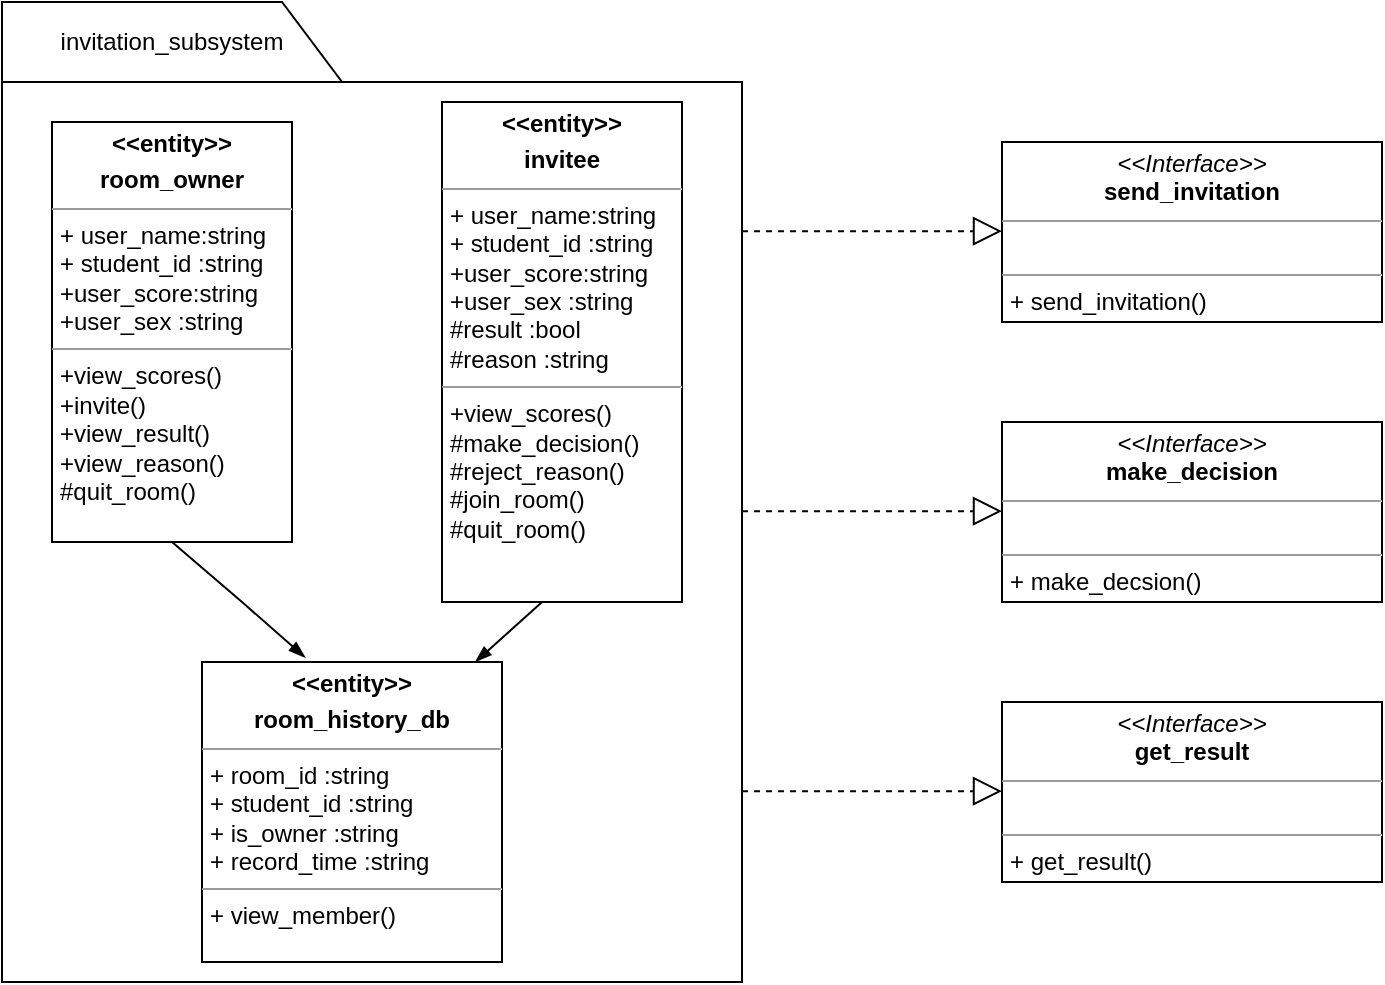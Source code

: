 <mxfile version="18.0.3" type="device"><diagram id="uPnGKeG-4dCBedpBRwzO" name="Page-1"><mxGraphModel dx="1108" dy="755" grid="1" gridSize="10" guides="1" tooltips="1" connect="1" arrows="1" fold="1" page="1" pageScale="1" pageWidth="827" pageHeight="1169" math="0" shadow="0"><root><mxCell id="0"/><mxCell id="1" parent="0"/><mxCell id="Yyf7HNXZhuHKcv8DJGAP-1" value="" style="verticalLabelPosition=bottom;verticalAlign=top;html=1;shape=mxgraph.basic.rect;fillColor2=none;strokeWidth=1;size=20;indent=5;" vertex="1" parent="1"><mxGeometry x="110" y="440" width="370" height="450" as="geometry"/></mxCell><mxCell id="Yyf7HNXZhuHKcv8DJGAP-3" value="invitation_subsystem" style="shape=manualInput;whiteSpace=wrap;html=1;rotation=90;verticalAlign=middle;horizontal=0;" vertex="1" parent="1"><mxGeometry x="175" y="335" width="40" height="170" as="geometry"/></mxCell><mxCell id="Yyf7HNXZhuHKcv8DJGAP-4" value="&lt;p style=&quot;margin:0px;margin-top:4px;text-align:center;&quot;&gt;&lt;b&gt;&amp;lt;&amp;lt;entity&amp;gt;&amp;gt;&lt;/b&gt;&lt;/p&gt;&lt;p style=&quot;margin:0px;margin-top:4px;text-align:center;&quot;&gt;&lt;b&gt;room_history_db&lt;/b&gt;&lt;/p&gt;&lt;hr size=&quot;1&quot;&gt;&lt;p style=&quot;margin:0px;margin-left:4px;&quot;&gt;+ room_id :string&lt;/p&gt;&lt;p style=&quot;margin:0px;margin-left:4px;&quot;&gt;+ student_id :string&lt;/p&gt;&lt;p style=&quot;margin:0px;margin-left:4px;&quot;&gt;&lt;span style=&quot;background-color: initial;&quot;&gt;+ is_owner :string&lt;/span&gt;&lt;/p&gt;&lt;p style=&quot;margin:0px;margin-left:4px;&quot;&gt;+ record_time :string&lt;/p&gt;&lt;hr size=&quot;1&quot;&gt;&lt;p style=&quot;margin:0px;margin-left:4px;&quot;&gt;+ view_member()&lt;/p&gt;" style="verticalAlign=top;align=left;overflow=fill;fontSize=12;fontFamily=Helvetica;html=1;" vertex="1" parent="1"><mxGeometry x="210" y="730" width="150" height="150" as="geometry"/></mxCell><mxCell id="Yyf7HNXZhuHKcv8DJGAP-5" value="&lt;p style=&quot;margin:0px;margin-top:4px;text-align:center;&quot;&gt;&lt;b&gt;&amp;lt;&amp;lt;entity&amp;gt;&amp;gt;&lt;/b&gt;&lt;/p&gt;&lt;p style=&quot;margin:0px;margin-top:4px;text-align:center;&quot;&gt;&lt;b&gt;room_owner&lt;/b&gt;&lt;/p&gt;&lt;hr size=&quot;1&quot;&gt;&lt;p style=&quot;margin:0px;margin-left:4px;&quot;&gt;+ user_name:string&amp;nbsp;&lt;/p&gt;&lt;p style=&quot;margin:0px;margin-left:4px;&quot;&gt;+ student_id :string&lt;/p&gt;&lt;p style=&quot;margin:0px;margin-left:4px;&quot;&gt;+user_score:string&lt;/p&gt;&lt;p style=&quot;margin:0px;margin-left:4px;&quot;&gt;+user_sex :string&lt;/p&gt;&lt;hr size=&quot;1&quot;&gt;&lt;p style=&quot;margin:0px;margin-left:4px;&quot;&gt;+view_scores()&lt;/p&gt;&lt;p style=&quot;margin:0px;margin-left:4px;&quot;&gt;+invite()&lt;/p&gt;&lt;p style=&quot;margin:0px;margin-left:4px;&quot;&gt;+view_result()&lt;/p&gt;&lt;p style=&quot;margin:0px;margin-left:4px;&quot;&gt;+view_reason()&lt;/p&gt;&lt;p style=&quot;margin: 0px 0px 0px 4px;&quot;&gt;#quit_room()&lt;/p&gt;&lt;p style=&quot;margin:0px;margin-left:4px;&quot;&gt;&lt;br&gt;&lt;/p&gt;" style="verticalAlign=top;align=left;overflow=fill;fontSize=12;fontFamily=Helvetica;html=1;" vertex="1" parent="1"><mxGeometry x="135" y="460" width="120" height="210" as="geometry"/></mxCell><mxCell id="Yyf7HNXZhuHKcv8DJGAP-6" value="&lt;p style=&quot;margin:0px;margin-top:4px;text-align:center;&quot;&gt;&lt;b&gt;&amp;lt;&amp;lt;entity&amp;gt;&amp;gt;&lt;/b&gt;&lt;/p&gt;&lt;p style=&quot;margin:0px;margin-top:4px;text-align:center;&quot;&gt;&lt;b&gt;invitee&lt;/b&gt;&lt;/p&gt;&lt;hr size=&quot;1&quot;&gt;&lt;p style=&quot;margin:0px;margin-left:4px;&quot;&gt;+ user_name:string&amp;nbsp;&lt;/p&gt;&lt;p style=&quot;margin:0px;margin-left:4px;&quot;&gt;+ student_id :string&lt;/p&gt;&lt;p style=&quot;margin:0px;margin-left:4px;&quot;&gt;+user_score:string&lt;/p&gt;&lt;p style=&quot;margin:0px;margin-left:4px;&quot;&gt;+user_sex :string&lt;/p&gt;&lt;p style=&quot;margin:0px;margin-left:4px;&quot;&gt;#result :bool&lt;/p&gt;&lt;p style=&quot;margin:0px;margin-left:4px;&quot;&gt;#reason :string&lt;/p&gt;&lt;hr size=&quot;1&quot;&gt;&lt;p style=&quot;margin:0px;margin-left:4px;&quot;&gt;+view_scores()&lt;/p&gt;&lt;p style=&quot;margin:0px;margin-left:4px;&quot;&gt;#make_decision()&lt;/p&gt;&lt;p style=&quot;margin:0px;margin-left:4px;&quot;&gt;#reject_reason()&lt;/p&gt;&lt;p style=&quot;margin:0px;margin-left:4px;&quot;&gt;#join_room()&lt;/p&gt;&lt;p style=&quot;margin:0px;margin-left:4px;&quot;&gt;#quit_room()&lt;/p&gt;&lt;p style=&quot;margin:0px;margin-left:4px;&quot;&gt;&lt;br&gt;&lt;/p&gt;" style="verticalAlign=top;align=left;overflow=fill;fontSize=12;fontFamily=Helvetica;html=1;" vertex="1" parent="1"><mxGeometry x="330" y="450" width="120" height="250" as="geometry"/></mxCell><mxCell id="Yyf7HNXZhuHKcv8DJGAP-11" value="" style="endArrow=blockThin;endFill=1;html=1;rounded=0;verticalAlign=top;horizontal=1;entryX=0.344;entryY=-0.015;entryDx=0;entryDy=0;entryPerimeter=0;exitX=0.5;exitY=1;exitDx=0;exitDy=0;" edge="1" parent="1" source="Yyf7HNXZhuHKcv8DJGAP-5" target="Yyf7HNXZhuHKcv8DJGAP-4"><mxGeometry width="160" relative="1" as="geometry"><mxPoint x="150" y="700" as="sourcePoint"/><mxPoint x="310" y="700" as="targetPoint"/><Array as="points"><mxPoint x="230" y="700"/></Array></mxGeometry></mxCell><mxCell id="Yyf7HNXZhuHKcv8DJGAP-12" value="" style="endArrow=blockThin;endFill=1;html=1;rounded=0;verticalAlign=top;horizontal=1;entryX=0.344;entryY=-0.015;entryDx=0;entryDy=0;entryPerimeter=0;exitX=0.417;exitY=1;exitDx=0;exitDy=0;exitPerimeter=0;" edge="1" parent="1" source="Yyf7HNXZhuHKcv8DJGAP-6"><mxGeometry width="160" relative="1" as="geometry"><mxPoint x="280" y="672.25" as="sourcePoint"/><mxPoint x="346.6" y="730" as="targetPoint"/><Array as="points"/></mxGeometry></mxCell><mxCell id="Yyf7HNXZhuHKcv8DJGAP-14" value="&lt;p style=&quot;margin:0px;margin-top:4px;text-align:center;&quot;&gt;&lt;i&gt;&amp;lt;&amp;lt;Interface&amp;gt;&amp;gt;&lt;/i&gt;&lt;br&gt;&lt;b&gt;send_invitation&lt;/b&gt;&lt;/p&gt;&lt;hr size=&quot;1&quot;&gt;&lt;p style=&quot;margin:0px;margin-left:4px;&quot;&gt;&lt;br&gt;&lt;/p&gt;&lt;hr size=&quot;1&quot;&gt;&lt;p style=&quot;margin:0px;margin-left:4px;&quot;&gt;+ send_invitation()&lt;br&gt;&lt;br&gt;&lt;/p&gt;" style="verticalAlign=top;align=left;overflow=fill;fontSize=12;fontFamily=Helvetica;html=1;" vertex="1" parent="1"><mxGeometry x="610" y="470" width="190" height="90" as="geometry"/></mxCell><mxCell id="Yyf7HNXZhuHKcv8DJGAP-15" value="&lt;p style=&quot;margin:0px;margin-top:4px;text-align:center;&quot;&gt;&lt;i&gt;&amp;lt;&amp;lt;Interface&amp;gt;&amp;gt;&lt;/i&gt;&lt;br&gt;&lt;b&gt;make_decision&lt;/b&gt;&lt;/p&gt;&lt;hr size=&quot;1&quot;&gt;&lt;p style=&quot;margin:0px;margin-left:4px;&quot;&gt;&lt;br&gt;&lt;/p&gt;&lt;hr size=&quot;1&quot;&gt;&lt;p style=&quot;margin:0px;margin-left:4px;&quot;&gt;+ make_decsion()&lt;br&gt;&lt;br&gt;&lt;/p&gt;" style="verticalAlign=top;align=left;overflow=fill;fontSize=12;fontFamily=Helvetica;html=1;" vertex="1" parent="1"><mxGeometry x="610" y="610" width="190" height="90" as="geometry"/></mxCell><mxCell id="Yyf7HNXZhuHKcv8DJGAP-16" value="&lt;p style=&quot;margin:0px;margin-top:4px;text-align:center;&quot;&gt;&lt;i&gt;&amp;lt;&amp;lt;Interface&amp;gt;&amp;gt;&lt;/i&gt;&lt;br&gt;&lt;b&gt;get_result&lt;/b&gt;&lt;/p&gt;&lt;hr size=&quot;1&quot;&gt;&lt;p style=&quot;margin:0px;margin-left:4px;&quot;&gt;&lt;br&gt;&lt;/p&gt;&lt;hr size=&quot;1&quot;&gt;&lt;p style=&quot;margin:0px;margin-left:4px;&quot;&gt;+ get_result()&lt;br&gt;&lt;br&gt;&lt;/p&gt;" style="verticalAlign=top;align=left;overflow=fill;fontSize=12;fontFamily=Helvetica;html=1;" vertex="1" parent="1"><mxGeometry x="610" y="750" width="190" height="90" as="geometry"/></mxCell><mxCell id="Yyf7HNXZhuHKcv8DJGAP-17" value="" style="endArrow=block;endSize=12;dashed=1;html=1;rounded=0;endFill=0;" edge="1" parent="1"><mxGeometry x="0.875" y="80" width="160" relative="1" as="geometry"><mxPoint x="480" y="514.58" as="sourcePoint"/><mxPoint x="610" y="514.58" as="targetPoint"/><mxPoint as="offset"/></mxGeometry></mxCell><mxCell id="Yyf7HNXZhuHKcv8DJGAP-19" value="" style="endArrow=block;endSize=12;dashed=1;html=1;rounded=0;endFill=0;" edge="1" parent="1"><mxGeometry x="0.875" y="80" width="160" relative="1" as="geometry"><mxPoint x="480" y="794.58" as="sourcePoint"/><mxPoint x="610" y="794.58" as="targetPoint"/><mxPoint as="offset"/></mxGeometry></mxCell><mxCell id="Yyf7HNXZhuHKcv8DJGAP-20" value="" style="endArrow=block;endSize=12;dashed=1;html=1;rounded=0;endFill=0;" edge="1" parent="1"><mxGeometry x="0.875" y="80" width="160" relative="1" as="geometry"><mxPoint x="480" y="654.58" as="sourcePoint"/><mxPoint x="610" y="654.58" as="targetPoint"/><mxPoint as="offset"/></mxGeometry></mxCell></root></mxGraphModel></diagram></mxfile>